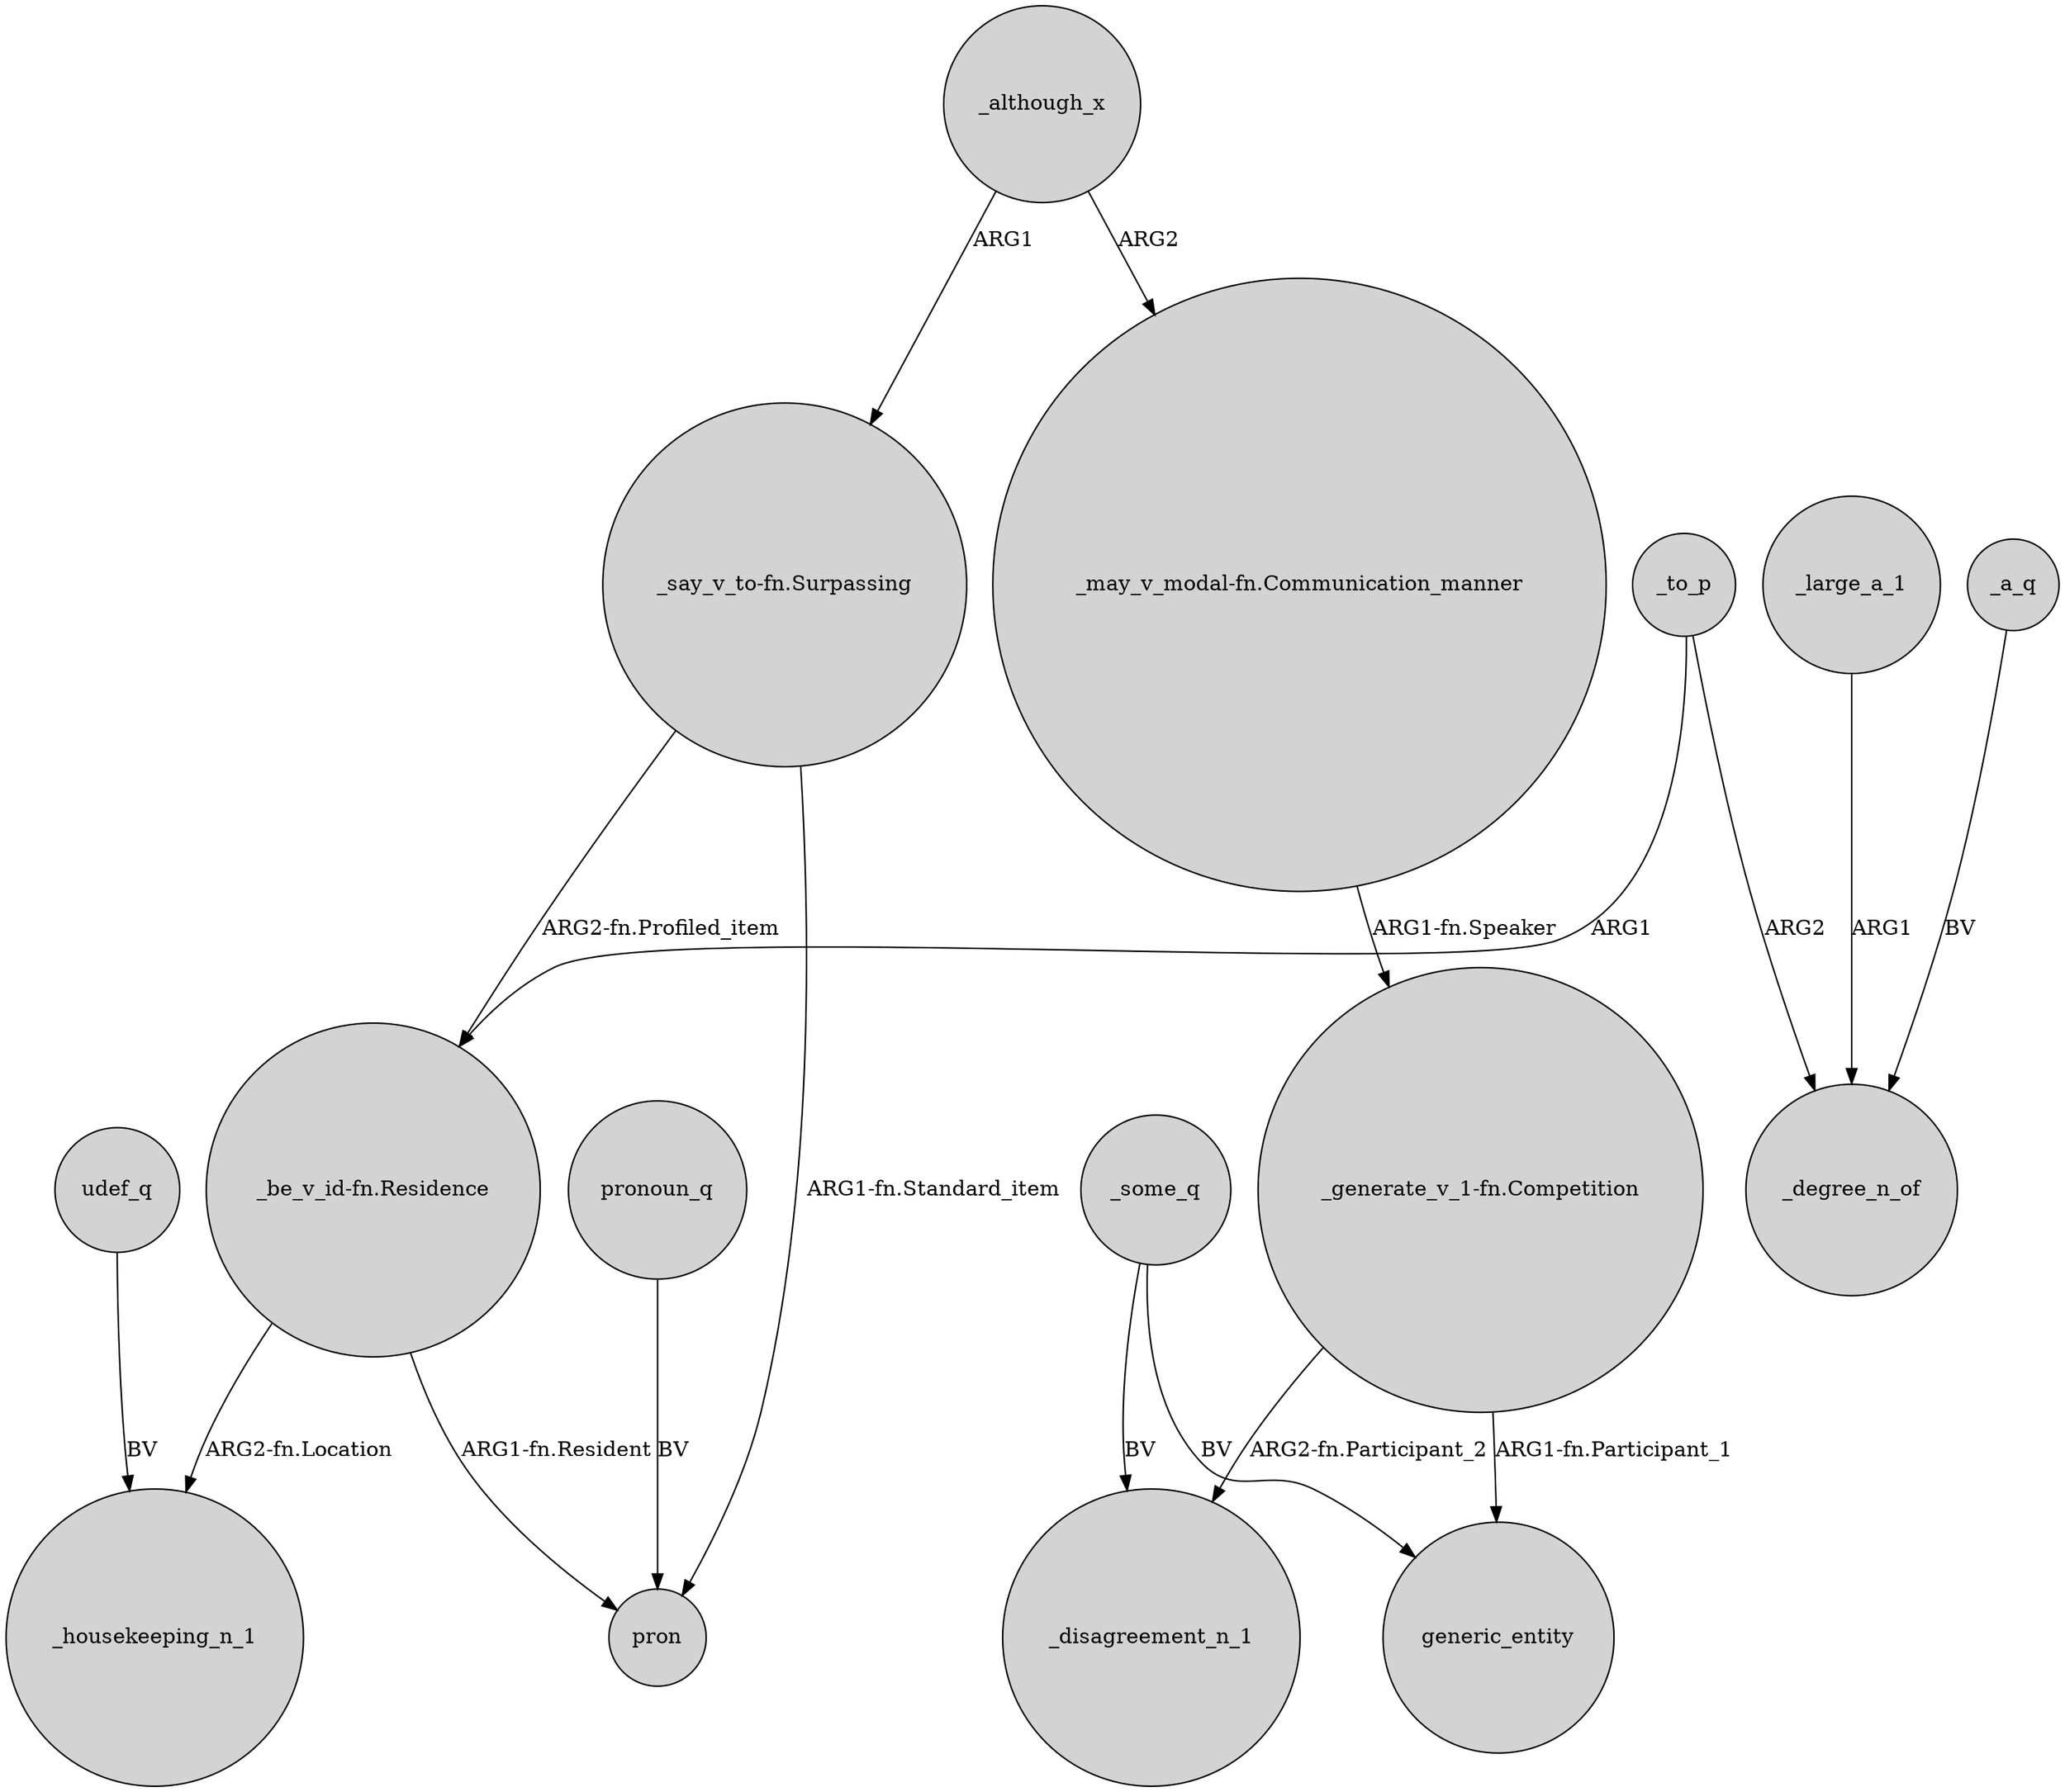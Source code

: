digraph {
	node [shape=circle style=filled]
	udef_q -> _housekeeping_n_1 [label=BV]
	_although_x -> "_say_v_to-fn.Surpassing" [label=ARG1]
	_some_q -> _disagreement_n_1 [label=BV]
	_to_p -> "_be_v_id-fn.Residence" [label=ARG1]
	"_be_v_id-fn.Residence" -> pron [label="ARG1-fn.Resident"]
	"_generate_v_1-fn.Competition" -> _disagreement_n_1 [label="ARG2-fn.Participant_2"]
	_although_x -> "_may_v_modal-fn.Communication_manner" [label=ARG2]
	_some_q -> generic_entity [label=BV]
	"_be_v_id-fn.Residence" -> _housekeeping_n_1 [label="ARG2-fn.Location"]
	"_generate_v_1-fn.Competition" -> generic_entity [label="ARG1-fn.Participant_1"]
	_large_a_1 -> _degree_n_of [label=ARG1]
	_to_p -> _degree_n_of [label=ARG2]
	pronoun_q -> pron [label=BV]
	"_say_v_to-fn.Surpassing" -> "_be_v_id-fn.Residence" [label="ARG2-fn.Profiled_item"]
	_a_q -> _degree_n_of [label=BV]
	"_say_v_to-fn.Surpassing" -> pron [label="ARG1-fn.Standard_item"]
	"_may_v_modal-fn.Communication_manner" -> "_generate_v_1-fn.Competition" [label="ARG1-fn.Speaker"]
}
